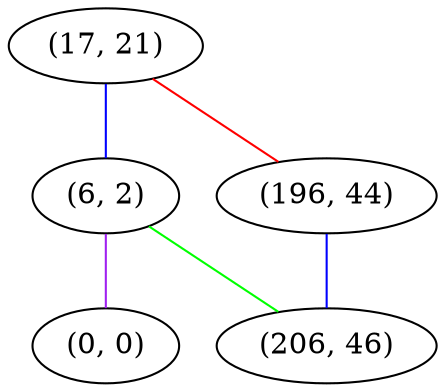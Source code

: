 graph "" {
"(17, 21)";
"(6, 2)";
"(196, 44)";
"(0, 0)";
"(206, 46)";
"(17, 21)" -- "(6, 2)"  [color=blue, key=0, weight=3];
"(17, 21)" -- "(196, 44)"  [color=red, key=0, weight=1];
"(6, 2)" -- "(0, 0)"  [color=purple, key=0, weight=4];
"(6, 2)" -- "(206, 46)"  [color=green, key=0, weight=2];
"(196, 44)" -- "(206, 46)"  [color=blue, key=0, weight=3];
}
